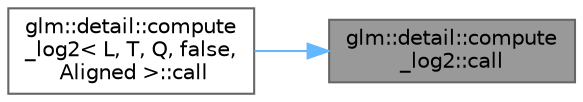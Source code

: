digraph "glm::detail::compute_log2::call"
{
 // LATEX_PDF_SIZE
  bgcolor="transparent";
  edge [fontname=Helvetica,fontsize=10,labelfontname=Helvetica,labelfontsize=10];
  node [fontname=Helvetica,fontsize=10,shape=box,height=0.2,width=0.4];
  rankdir="RL";
  Node1 [id="Node000001",label="glm::detail::compute\l_log2::call",height=0.2,width=0.4,color="gray40", fillcolor="grey60", style="filled", fontcolor="black",tooltip=" "];
  Node1 -> Node2 [id="edge1_Node000001_Node000002",dir="back",color="steelblue1",style="solid",tooltip=" "];
  Node2 [id="Node000002",label="glm::detail::compute\l_log2\< L, T, Q, false,\l Aligned \>::call",height=0.2,width=0.4,color="grey40", fillcolor="white", style="filled",URL="$structglm_1_1detail_1_1compute__log2_3_01_l_00_01_t_00_01_q_00_01false_00_01_aligned_01_4.html#a1c3b576e699987fb8329144e53dde71a",tooltip=" "];
}
